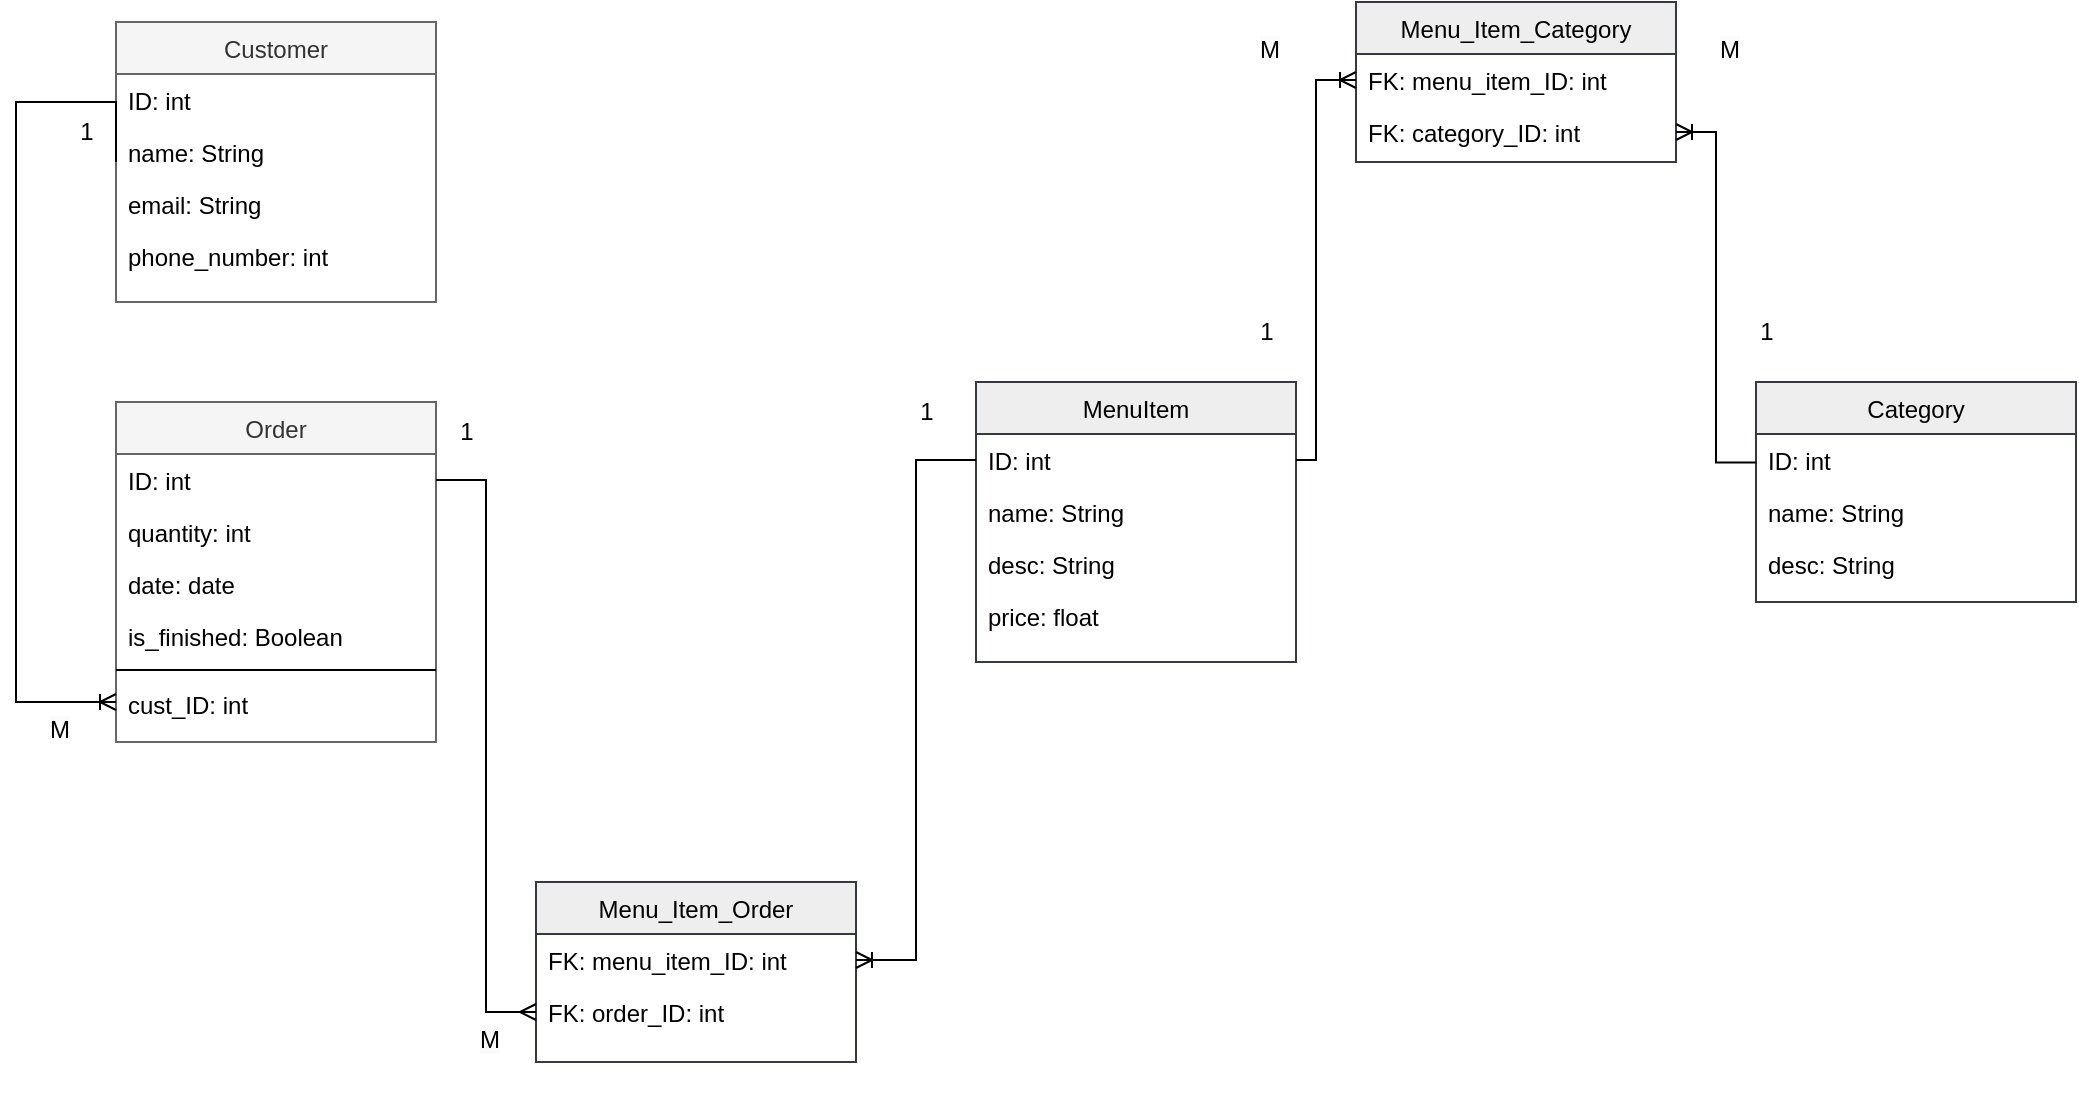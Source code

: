 <mxfile version="24.4.8" type="device" pages="2">
  <diagram id="C5RBs43oDa-KdzZeNtuy" name="Page-1">
    <mxGraphModel dx="1400" dy="788" grid="1" gridSize="10" guides="1" tooltips="1" connect="1" arrows="1" fold="1" page="1" pageScale="1" pageWidth="827" pageHeight="1169" math="0" shadow="0">
      <root>
        <mxCell id="WIyWlLk6GJQsqaUBKTNV-0" />
        <mxCell id="WIyWlLk6GJQsqaUBKTNV-1" parent="WIyWlLk6GJQsqaUBKTNV-0" />
        <mxCell id="zkfFHV4jXpPFQw0GAbJ--17" value="Customer" style="swimlane;fontStyle=0;align=center;verticalAlign=top;childLayout=stackLayout;horizontal=1;startSize=26;horizontalStack=0;resizeParent=1;resizeLast=0;collapsible=1;marginBottom=0;rounded=0;shadow=0;strokeWidth=1;fillColor=#f5f5f5;strokeColor=#666666;fontColor=#333333;" parent="WIyWlLk6GJQsqaUBKTNV-1" vertex="1">
          <mxGeometry x="120" y="90" width="160" height="140" as="geometry">
            <mxRectangle x="550" y="140" width="160" height="26" as="alternateBounds" />
          </mxGeometry>
        </mxCell>
        <mxCell id="zkfFHV4jXpPFQw0GAbJ--18" value="ID: int" style="text;align=left;verticalAlign=top;spacingLeft=4;spacingRight=4;overflow=hidden;rotatable=0;points=[[0,0.5],[1,0.5]];portConstraint=eastwest;" parent="zkfFHV4jXpPFQw0GAbJ--17" vertex="1">
          <mxGeometry y="26" width="160" height="26" as="geometry" />
        </mxCell>
        <mxCell id="zkfFHV4jXpPFQw0GAbJ--19" value="name: String" style="text;align=left;verticalAlign=top;spacingLeft=4;spacingRight=4;overflow=hidden;rotatable=0;points=[[0,0.5],[1,0.5]];portConstraint=eastwest;rounded=0;shadow=0;html=0;" parent="zkfFHV4jXpPFQw0GAbJ--17" vertex="1">
          <mxGeometry y="52" width="160" height="26" as="geometry" />
        </mxCell>
        <mxCell id="zkfFHV4jXpPFQw0GAbJ--20" value="email: String" style="text;align=left;verticalAlign=top;spacingLeft=4;spacingRight=4;overflow=hidden;rotatable=0;points=[[0,0.5],[1,0.5]];portConstraint=eastwest;rounded=0;shadow=0;html=0;" parent="zkfFHV4jXpPFQw0GAbJ--17" vertex="1">
          <mxGeometry y="78" width="160" height="26" as="geometry" />
        </mxCell>
        <mxCell id="zkfFHV4jXpPFQw0GAbJ--21" value="phone_number: int" style="text;align=left;verticalAlign=top;spacingLeft=4;spacingRight=4;overflow=hidden;rotatable=0;points=[[0,0.5],[1,0.5]];portConstraint=eastwest;rounded=0;shadow=0;html=0;" parent="zkfFHV4jXpPFQw0GAbJ--17" vertex="1">
          <mxGeometry y="104" width="160" height="26" as="geometry" />
        </mxCell>
        <mxCell id="RL4RybSdugSyCYO0kB_X-15" value="MenuItem" style="swimlane;fontStyle=0;align=center;verticalAlign=top;childLayout=stackLayout;horizontal=1;startSize=26;horizontalStack=0;resizeParent=1;resizeLast=0;collapsible=1;marginBottom=0;rounded=0;shadow=0;strokeWidth=1;fillColor=#eeeeee;strokeColor=#36393d;" parent="WIyWlLk6GJQsqaUBKTNV-1" vertex="1">
          <mxGeometry x="550" y="270" width="160" height="140" as="geometry">
            <mxRectangle x="130" y="380" width="160" height="26" as="alternateBounds" />
          </mxGeometry>
        </mxCell>
        <mxCell id="RL4RybSdugSyCYO0kB_X-16" value="ID: int" style="text;align=left;verticalAlign=top;spacingLeft=4;spacingRight=4;overflow=hidden;rotatable=0;points=[[0,0.5],[1,0.5]];portConstraint=eastwest;" parent="RL4RybSdugSyCYO0kB_X-15" vertex="1">
          <mxGeometry y="26" width="160" height="26" as="geometry" />
        </mxCell>
        <mxCell id="RL4RybSdugSyCYO0kB_X-17" value="name: String" style="text;align=left;verticalAlign=top;spacingLeft=4;spacingRight=4;overflow=hidden;rotatable=0;points=[[0,0.5],[1,0.5]];portConstraint=eastwest;rounded=0;shadow=0;html=0;" parent="RL4RybSdugSyCYO0kB_X-15" vertex="1">
          <mxGeometry y="52" width="160" height="26" as="geometry" />
        </mxCell>
        <mxCell id="RL4RybSdugSyCYO0kB_X-32" value="desc: String" style="text;align=left;verticalAlign=top;spacingLeft=4;spacingRight=4;overflow=hidden;rotatable=0;points=[[0,0.5],[1,0.5]];portConstraint=eastwest;rounded=0;shadow=0;html=0;" parent="RL4RybSdugSyCYO0kB_X-15" vertex="1">
          <mxGeometry y="78" width="160" height="26" as="geometry" />
        </mxCell>
        <mxCell id="RL4RybSdugSyCYO0kB_X-33" value="price: float" style="text;align=left;verticalAlign=top;spacingLeft=4;spacingRight=4;overflow=hidden;rotatable=0;points=[[0,0.5],[1,0.5]];portConstraint=eastwest;rounded=0;shadow=0;html=0;" parent="RL4RybSdugSyCYO0kB_X-15" vertex="1">
          <mxGeometry y="104" width="160" height="26" as="geometry" />
        </mxCell>
        <mxCell id="RL4RybSdugSyCYO0kB_X-22" value="Order" style="swimlane;fontStyle=0;align=center;verticalAlign=top;childLayout=stackLayout;horizontal=1;startSize=26;horizontalStack=0;resizeParent=1;resizeLast=0;collapsible=1;marginBottom=0;rounded=0;shadow=0;strokeWidth=1;fillColor=#f5f5f5;fontColor=#333333;strokeColor=#666666;" parent="WIyWlLk6GJQsqaUBKTNV-1" vertex="1">
          <mxGeometry x="120" y="280" width="160" height="170" as="geometry">
            <mxRectangle x="550" y="140" width="160" height="26" as="alternateBounds" />
          </mxGeometry>
        </mxCell>
        <mxCell id="RL4RybSdugSyCYO0kB_X-23" value="ID: int" style="text;align=left;verticalAlign=top;spacingLeft=4;spacingRight=4;overflow=hidden;rotatable=0;points=[[0,0.5],[1,0.5]];portConstraint=eastwest;" parent="RL4RybSdugSyCYO0kB_X-22" vertex="1">
          <mxGeometry y="26" width="160" height="26" as="geometry" />
        </mxCell>
        <mxCell id="RL4RybSdugSyCYO0kB_X-44" value="quantity: int" style="text;align=left;verticalAlign=top;spacingLeft=4;spacingRight=4;overflow=hidden;rotatable=0;points=[[0,0.5],[1,0.5]];portConstraint=eastwest;" parent="RL4RybSdugSyCYO0kB_X-22" vertex="1">
          <mxGeometry y="52" width="160" height="26" as="geometry" />
        </mxCell>
        <mxCell id="-bPI9LEjj70cAp-UYaFY-1" value="date: date" style="text;align=left;verticalAlign=top;spacingLeft=4;spacingRight=4;overflow=hidden;rotatable=0;points=[[0,0.5],[1,0.5]];portConstraint=eastwest;" parent="RL4RybSdugSyCYO0kB_X-22" vertex="1">
          <mxGeometry y="78" width="160" height="26" as="geometry" />
        </mxCell>
        <mxCell id="-bPI9LEjj70cAp-UYaFY-5" value="is_finished: Boolean" style="text;align=left;verticalAlign=top;spacingLeft=4;spacingRight=4;overflow=hidden;rotatable=0;points=[[0,0.5],[1,0.5]];portConstraint=eastwest;" parent="RL4RybSdugSyCYO0kB_X-22" vertex="1">
          <mxGeometry y="104" width="160" height="26" as="geometry" />
        </mxCell>
        <mxCell id="RL4RybSdugSyCYO0kB_X-42" value="" style="line;html=1;strokeWidth=1;align=left;verticalAlign=middle;spacingTop=-1;spacingLeft=3;spacingRight=3;rotatable=0;labelPosition=right;points=[];portConstraint=eastwest;" parent="RL4RybSdugSyCYO0kB_X-22" vertex="1">
          <mxGeometry y="130" width="160" height="8" as="geometry" />
        </mxCell>
        <mxCell id="RL4RybSdugSyCYO0kB_X-25" value="cust_ID: int" style="text;align=left;verticalAlign=top;spacingLeft=4;spacingRight=4;overflow=hidden;rotatable=0;points=[[0,0.5],[1,0.5]];portConstraint=eastwest;rounded=0;shadow=0;html=0;" parent="RL4RybSdugSyCYO0kB_X-22" vertex="1">
          <mxGeometry y="138" width="160" height="26" as="geometry" />
        </mxCell>
        <mxCell id="RL4RybSdugSyCYO0kB_X-56" value="1" style="text;html=1;align=center;verticalAlign=middle;resizable=0;points=[];autosize=1;strokeColor=none;fillColor=none;" parent="WIyWlLk6GJQsqaUBKTNV-1" vertex="1">
          <mxGeometry x="90" y="130" width="30" height="30" as="geometry" />
        </mxCell>
        <mxCell id="RL4RybSdugSyCYO0kB_X-58" value="&lt;span style=&quot;color: rgb(0, 0, 0); font-family: Helvetica; font-size: 12px; font-style: normal; font-variant-ligatures: normal; font-variant-caps: normal; font-weight: 400; letter-spacing: normal; orphans: 2; text-align: center; text-indent: 0px; text-transform: none; widows: 2; word-spacing: 0px; -webkit-text-stroke-width: 0px; white-space: nowrap; background-color: rgb(251, 251, 251); text-decoration-thickness: initial; text-decoration-style: initial; text-decoration-color: initial; display: inline !important; float: none;&quot;&gt;M&lt;/span&gt;" style="text;whiteSpace=wrap;html=1;" parent="WIyWlLk6GJQsqaUBKTNV-1" vertex="1">
          <mxGeometry x="85" y="430" width="40" height="40" as="geometry" />
        </mxCell>
        <mxCell id="pQLkxSCBbdGmxEGXtVoq-0" value="Category" style="swimlane;fontStyle=0;align=center;verticalAlign=top;childLayout=stackLayout;horizontal=1;startSize=26;horizontalStack=0;resizeParent=1;resizeLast=0;collapsible=1;marginBottom=0;rounded=0;shadow=0;strokeWidth=1;fillColor=#eeeeee;strokeColor=#36393d;" vertex="1" parent="WIyWlLk6GJQsqaUBKTNV-1">
          <mxGeometry x="940" y="270" width="160" height="110" as="geometry">
            <mxRectangle x="130" y="380" width="160" height="26" as="alternateBounds" />
          </mxGeometry>
        </mxCell>
        <mxCell id="pQLkxSCBbdGmxEGXtVoq-1" value="ID: int" style="text;align=left;verticalAlign=top;spacingLeft=4;spacingRight=4;overflow=hidden;rotatable=0;points=[[0,0.5],[1,0.5]];portConstraint=eastwest;" vertex="1" parent="pQLkxSCBbdGmxEGXtVoq-0">
          <mxGeometry y="26" width="160" height="26" as="geometry" />
        </mxCell>
        <mxCell id="pQLkxSCBbdGmxEGXtVoq-2" value="name: String" style="text;align=left;verticalAlign=top;spacingLeft=4;spacingRight=4;overflow=hidden;rotatable=0;points=[[0,0.5],[1,0.5]];portConstraint=eastwest;rounded=0;shadow=0;html=0;" vertex="1" parent="pQLkxSCBbdGmxEGXtVoq-0">
          <mxGeometry y="52" width="160" height="26" as="geometry" />
        </mxCell>
        <mxCell id="pQLkxSCBbdGmxEGXtVoq-3" value="desc: String" style="text;align=left;verticalAlign=top;spacingLeft=4;spacingRight=4;overflow=hidden;rotatable=0;points=[[0,0.5],[1,0.5]];portConstraint=eastwest;rounded=0;shadow=0;html=0;" vertex="1" parent="pQLkxSCBbdGmxEGXtVoq-0">
          <mxGeometry y="78" width="160" height="26" as="geometry" />
        </mxCell>
        <mxCell id="SJCUITV0eB5vH6JiQywG-0" value="Menu_Item_Category" style="swimlane;fontStyle=0;align=center;verticalAlign=top;childLayout=stackLayout;horizontal=1;startSize=26;horizontalStack=0;resizeParent=1;resizeLast=0;collapsible=1;marginBottom=0;rounded=0;shadow=0;strokeWidth=1;fillColor=#eeeeee;strokeColor=#36393d;" vertex="1" parent="WIyWlLk6GJQsqaUBKTNV-1">
          <mxGeometry x="740" y="80" width="160" height="80" as="geometry">
            <mxRectangle x="130" y="380" width="160" height="26" as="alternateBounds" />
          </mxGeometry>
        </mxCell>
        <mxCell id="SJCUITV0eB5vH6JiQywG-1" value="FK: menu_item_ID: int" style="text;align=left;verticalAlign=top;spacingLeft=4;spacingRight=4;overflow=hidden;rotatable=0;points=[[0,0.5],[1,0.5]];portConstraint=eastwest;" vertex="1" parent="SJCUITV0eB5vH6JiQywG-0">
          <mxGeometry y="26" width="160" height="26" as="geometry" />
        </mxCell>
        <mxCell id="SJCUITV0eB5vH6JiQywG-2" value="FK: category_ID: int" style="text;align=left;verticalAlign=top;spacingLeft=4;spacingRight=4;overflow=hidden;rotatable=0;points=[[0,0.5],[1,0.5]];portConstraint=eastwest;rounded=0;shadow=0;html=0;" vertex="1" parent="SJCUITV0eB5vH6JiQywG-0">
          <mxGeometry y="52" width="160" height="26" as="geometry" />
        </mxCell>
        <mxCell id="Oh7eMNCwjrtl40bPbsx7-0" value="Menu_Item_Order" style="swimlane;fontStyle=0;align=center;verticalAlign=top;childLayout=stackLayout;horizontal=1;startSize=26;horizontalStack=0;resizeParent=1;resizeLast=0;collapsible=1;marginBottom=0;rounded=0;shadow=0;strokeWidth=1;fillColor=#eeeeee;strokeColor=#36393d;" vertex="1" parent="WIyWlLk6GJQsqaUBKTNV-1">
          <mxGeometry x="330" y="520" width="160" height="90" as="geometry">
            <mxRectangle x="130" y="380" width="160" height="26" as="alternateBounds" />
          </mxGeometry>
        </mxCell>
        <mxCell id="Oh7eMNCwjrtl40bPbsx7-1" value="FK: menu_item_ID: int" style="text;align=left;verticalAlign=top;spacingLeft=4;spacingRight=4;overflow=hidden;rotatable=0;points=[[0,0.5],[1,0.5]];portConstraint=eastwest;" vertex="1" parent="Oh7eMNCwjrtl40bPbsx7-0">
          <mxGeometry y="26" width="160" height="26" as="geometry" />
        </mxCell>
        <mxCell id="Oh7eMNCwjrtl40bPbsx7-2" value="FK: order_ID: int" style="text;align=left;verticalAlign=top;spacingLeft=4;spacingRight=4;overflow=hidden;rotatable=0;points=[[0,0.5],[1,0.5]];portConstraint=eastwest;rounded=0;shadow=0;html=0;" vertex="1" parent="Oh7eMNCwjrtl40bPbsx7-0">
          <mxGeometry y="52" width="160" height="26" as="geometry" />
        </mxCell>
        <mxCell id="Oh7eMNCwjrtl40bPbsx7-7" value="" style="fontSize=12;html=1;endArrow=ERoneToMany;rounded=0;exitX=1;exitY=1;exitDx=0;exitDy=0;exitPerimeter=0;edgeStyle=orthogonalEdgeStyle;" edge="1" parent="WIyWlLk6GJQsqaUBKTNV-1" source="RL4RybSdugSyCYO0kB_X-56">
          <mxGeometry width="100" height="100" relative="1" as="geometry">
            <mxPoint x="70.0" y="128.2" as="sourcePoint" />
            <mxPoint x="120" y="430" as="targetPoint" />
            <Array as="points">
              <mxPoint x="120" y="130" />
              <mxPoint x="70" y="130" />
              <mxPoint x="70" y="430" />
              <mxPoint x="119" y="430" />
            </Array>
          </mxGeometry>
        </mxCell>
        <mxCell id="Oh7eMNCwjrtl40bPbsx7-10" value="" style="fontSize=12;html=1;endArrow=ERoneToMany;rounded=0;entryX=1;entryY=0.5;entryDx=0;entryDy=0;edgeStyle=orthogonalEdgeStyle;exitX=0.001;exitY=0.55;exitDx=0;exitDy=0;exitPerimeter=0;" edge="1" parent="WIyWlLk6GJQsqaUBKTNV-1" source="pQLkxSCBbdGmxEGXtVoq-1" target="SJCUITV0eB5vH6JiQywG-2">
          <mxGeometry width="100" height="100" relative="1" as="geometry">
            <mxPoint x="930" y="330" as="sourcePoint" />
            <mxPoint x="670" y="320" as="targetPoint" />
            <Array as="points">
              <mxPoint x="920" y="310" />
              <mxPoint x="920" y="145" />
            </Array>
          </mxGeometry>
        </mxCell>
        <mxCell id="Oh7eMNCwjrtl40bPbsx7-12" value="" style="fontSize=12;html=1;endArrow=ERoneToMany;rounded=0;entryX=1;entryY=0.5;entryDx=0;entryDy=0;edgeStyle=orthogonalEdgeStyle;exitX=0;exitY=0.5;exitDx=0;exitDy=0;" edge="1" parent="WIyWlLk6GJQsqaUBKTNV-1" source="RL4RybSdugSyCYO0kB_X-16" target="Oh7eMNCwjrtl40bPbsx7-1">
          <mxGeometry width="100" height="100" relative="1" as="geometry">
            <mxPoint x="640" y="580" as="sourcePoint" />
            <mxPoint x="770" y="470" as="targetPoint" />
            <Array as="points">
              <mxPoint x="520" y="309" />
              <mxPoint x="520" y="559" />
            </Array>
          </mxGeometry>
        </mxCell>
        <mxCell id="Oh7eMNCwjrtl40bPbsx7-11" value="" style="fontSize=12;html=1;endArrow=ERoneToMany;rounded=0;entryX=0;entryY=0.5;entryDx=0;entryDy=0;exitX=1;exitY=0.5;exitDx=0;exitDy=0;edgeStyle=orthogonalEdgeStyle;" edge="1" parent="WIyWlLk6GJQsqaUBKTNV-1" source="RL4RybSdugSyCYO0kB_X-16" target="SJCUITV0eB5vH6JiQywG-1">
          <mxGeometry width="100" height="100" relative="1" as="geometry">
            <mxPoint x="636" y="270" as="sourcePoint" />
            <mxPoint x="630" y="170" as="targetPoint" />
            <Array as="points">
              <mxPoint x="720" y="309" />
              <mxPoint x="720" y="119" />
            </Array>
          </mxGeometry>
        </mxCell>
        <mxCell id="Oh7eMNCwjrtl40bPbsx7-13" value="1" style="text;html=1;align=center;verticalAlign=middle;resizable=0;points=[];autosize=1;strokeColor=none;fillColor=none;" vertex="1" parent="WIyWlLk6GJQsqaUBKTNV-1">
          <mxGeometry x="510" y="270" width="30" height="30" as="geometry" />
        </mxCell>
        <mxCell id="Oh7eMNCwjrtl40bPbsx7-14" value="1" style="text;html=1;align=center;verticalAlign=middle;resizable=0;points=[];autosize=1;strokeColor=none;fillColor=none;" vertex="1" parent="WIyWlLk6GJQsqaUBKTNV-1">
          <mxGeometry x="680" y="230" width="30" height="30" as="geometry" />
        </mxCell>
        <mxCell id="Oh7eMNCwjrtl40bPbsx7-15" value="1" style="text;html=1;align=center;verticalAlign=middle;resizable=0;points=[];autosize=1;strokeColor=none;fillColor=none;" vertex="1" parent="WIyWlLk6GJQsqaUBKTNV-1">
          <mxGeometry x="930" y="230" width="30" height="30" as="geometry" />
        </mxCell>
        <mxCell id="Oh7eMNCwjrtl40bPbsx7-16" value="" style="edgeStyle=orthogonalEdgeStyle;fontSize=12;html=1;endArrow=ERmany;rounded=0;exitX=1;exitY=0.5;exitDx=0;exitDy=0;entryX=0;entryY=0.5;entryDx=0;entryDy=0;" edge="1" parent="WIyWlLk6GJQsqaUBKTNV-1" source="RL4RybSdugSyCYO0kB_X-23" target="Oh7eMNCwjrtl40bPbsx7-2">
          <mxGeometry width="100" height="100" relative="1" as="geometry">
            <mxPoint x="540" y="440" as="sourcePoint" />
            <mxPoint x="640" y="340" as="targetPoint" />
          </mxGeometry>
        </mxCell>
        <mxCell id="Oh7eMNCwjrtl40bPbsx7-17" value="1" style="text;html=1;align=center;verticalAlign=middle;resizable=0;points=[];autosize=1;strokeColor=none;fillColor=none;" vertex="1" parent="WIyWlLk6GJQsqaUBKTNV-1">
          <mxGeometry x="280" y="280" width="30" height="30" as="geometry" />
        </mxCell>
        <mxCell id="Oh7eMNCwjrtl40bPbsx7-18" value="&lt;span style=&quot;color: rgb(0, 0, 0); font-family: Helvetica; font-size: 12px; font-style: normal; font-variant-ligatures: normal; font-variant-caps: normal; font-weight: 400; letter-spacing: normal; orphans: 2; text-align: center; text-indent: 0px; text-transform: none; widows: 2; word-spacing: 0px; -webkit-text-stroke-width: 0px; white-space: nowrap; background-color: rgb(251, 251, 251); text-decoration-thickness: initial; text-decoration-style: initial; text-decoration-color: initial; display: inline !important; float: none;&quot;&gt;M&lt;/span&gt;" style="text;whiteSpace=wrap;html=1;" vertex="1" parent="WIyWlLk6GJQsqaUBKTNV-1">
          <mxGeometry x="300" y="585" width="40" height="40" as="geometry" />
        </mxCell>
        <mxCell id="Oh7eMNCwjrtl40bPbsx7-19" value="&lt;span style=&quot;color: rgb(0, 0, 0); font-family: Helvetica; font-size: 12px; font-style: normal; font-variant-ligatures: normal; font-variant-caps: normal; font-weight: 400; letter-spacing: normal; orphans: 2; text-align: center; text-indent: 0px; text-transform: none; widows: 2; word-spacing: 0px; -webkit-text-stroke-width: 0px; white-space: nowrap; background-color: rgb(251, 251, 251); text-decoration-thickness: initial; text-decoration-style: initial; text-decoration-color: initial; display: inline !important; float: none;&quot;&gt;M&lt;/span&gt;" style="text;whiteSpace=wrap;html=1;" vertex="1" parent="WIyWlLk6GJQsqaUBKTNV-1">
          <mxGeometry x="690" y="90" width="40" height="40" as="geometry" />
        </mxCell>
        <mxCell id="Oh7eMNCwjrtl40bPbsx7-20" value="&lt;span style=&quot;color: rgb(0, 0, 0); font-family: Helvetica; font-size: 12px; font-style: normal; font-variant-ligatures: normal; font-variant-caps: normal; font-weight: 400; letter-spacing: normal; orphans: 2; text-align: center; text-indent: 0px; text-transform: none; widows: 2; word-spacing: 0px; -webkit-text-stroke-width: 0px; white-space: nowrap; background-color: rgb(251, 251, 251); text-decoration-thickness: initial; text-decoration-style: initial; text-decoration-color: initial; display: inline !important; float: none;&quot;&gt;M&lt;/span&gt;" style="text;whiteSpace=wrap;html=1;" vertex="1" parent="WIyWlLk6GJQsqaUBKTNV-1">
          <mxGeometry x="920" y="90" width="40" height="40" as="geometry" />
        </mxCell>
      </root>
    </mxGraphModel>
  </diagram>
  <diagram id="lFHw0FQUs-VnWi4zNbXp" name="Seite-2">
    <mxGraphModel dx="1750" dy="985" grid="1" gridSize="10" guides="1" tooltips="1" connect="1" arrows="1" fold="1" page="1" pageScale="1" pageWidth="827" pageHeight="1169" math="0" shadow="0">
      <root>
        <mxCell id="0" />
        <mxCell id="1" parent="0" />
        <mxCell id="k-JvQXPbxUuuyM_VN01g-1" value="Customer" style="html=1;whiteSpace=wrap;" parent="1" vertex="1">
          <mxGeometry x="136" y="130" width="110" height="50" as="geometry" />
        </mxCell>
        <mxCell id="k-JvQXPbxUuuyM_VN01g-2" value="Order" style="html=1;whiteSpace=wrap;" parent="1" vertex="1">
          <mxGeometry x="136" y="250" width="110" height="50" as="geometry" />
        </mxCell>
        <mxCell id="k-JvQXPbxUuuyM_VN01g-3" value="MenuItem" style="html=1;whiteSpace=wrap;" parent="1" vertex="1">
          <mxGeometry x="351" y="250" width="110" height="50" as="geometry" />
        </mxCell>
        <mxCell id="k-JvQXPbxUuuyM_VN01g-6" value="M" style="endArrow=none;endFill=0;html=1;edgeStyle=orthogonalEdgeStyle;align=left;verticalAlign=top;rounded=0;exitX=0.5;exitY=1;exitDx=0;exitDy=0;" parent="1" source="k-JvQXPbxUuuyM_VN01g-1" target="k-JvQXPbxUuuyM_VN01g-2" edge="1">
          <mxGeometry x="0.143" y="-15" relative="1" as="geometry">
            <mxPoint x="406" y="80" as="sourcePoint" />
            <mxPoint x="566" y="80" as="targetPoint" />
            <mxPoint as="offset" />
          </mxGeometry>
        </mxCell>
        <mxCell id="k-JvQXPbxUuuyM_VN01g-7" value="1" style="edgeLabel;resizable=0;html=1;align=left;verticalAlign=bottom;" parent="k-JvQXPbxUuuyM_VN01g-6" connectable="0" vertex="1">
          <mxGeometry x="-1" relative="1" as="geometry">
            <mxPoint x="-11" y="20" as="offset" />
          </mxGeometry>
        </mxCell>
        <mxCell id="vz_xoRRBF9RwZ8hwsxcS-1" value="Category" style="rounded=0;whiteSpace=wrap;html=1;" vertex="1" parent="1">
          <mxGeometry x="570" y="245" width="120" height="60" as="geometry" />
        </mxCell>
        <mxCell id="P22KzUjzeFvhCFtz8pgw-3" value="" style="endArrow=none;html=1;rounded=0;exitX=1;exitY=0.5;exitDx=0;exitDy=0;entryX=0;entryY=0.5;entryDx=0;entryDy=0;" edge="1" parent="1" source="k-JvQXPbxUuuyM_VN01g-3" target="vz_xoRRBF9RwZ8hwsxcS-1">
          <mxGeometry relative="1" as="geometry">
            <mxPoint x="410" y="274.91" as="sourcePoint" />
            <mxPoint x="570" y="274.91" as="targetPoint" />
          </mxGeometry>
        </mxCell>
        <mxCell id="P22KzUjzeFvhCFtz8pgw-4" value="M" style="resizable=0;html=1;whiteSpace=wrap;align=right;verticalAlign=bottom;" connectable="0" vertex="1" parent="P22KzUjzeFvhCFtz8pgw-3">
          <mxGeometry x="1" relative="1" as="geometry" />
        </mxCell>
        <mxCell id="P22KzUjzeFvhCFtz8pgw-5" value="&lt;span style=&quot;color: rgb(0, 0, 0); font-family: Helvetica; font-size: 12px; font-style: normal; font-variant-ligatures: normal; font-variant-caps: normal; font-weight: 400; letter-spacing: normal; orphans: 2; text-align: right; text-indent: 0px; text-transform: none; widows: 2; word-spacing: 0px; -webkit-text-stroke-width: 0px; white-space: nowrap; background-color: rgb(251, 251, 251); text-decoration-thickness: initial; text-decoration-style: initial; text-decoration-color: initial; display: inline !important; float: none;&quot;&gt;M&lt;/span&gt;" style="text;whiteSpace=wrap;html=1;" vertex="1" parent="1">
          <mxGeometry x="461" y="270" width="40" height="40" as="geometry" />
        </mxCell>
        <mxCell id="P22KzUjzeFvhCFtz8pgw-6" value="" style="endArrow=none;html=1;rounded=0;exitX=1;exitY=0.5;exitDx=0;exitDy=0;entryX=-0.004;entryY=0.495;entryDx=0;entryDy=0;entryPerimeter=0;" edge="1" parent="1" target="k-JvQXPbxUuuyM_VN01g-3">
          <mxGeometry relative="1" as="geometry">
            <mxPoint x="246" y="274.86" as="sourcePoint" />
            <mxPoint x="350" y="275" as="targetPoint" />
          </mxGeometry>
        </mxCell>
        <mxCell id="P22KzUjzeFvhCFtz8pgw-7" value="M" style="resizable=0;html=1;whiteSpace=wrap;align=right;verticalAlign=bottom;" connectable="0" vertex="1" parent="P22KzUjzeFvhCFtz8pgw-6">
          <mxGeometry x="1" relative="1" as="geometry" />
        </mxCell>
        <mxCell id="P22KzUjzeFvhCFtz8pgw-8" value="&lt;span style=&quot;color: rgb(0, 0, 0); font-family: Helvetica; font-size: 12px; font-style: normal; font-variant-ligatures: normal; font-variant-caps: normal; font-weight: 400; letter-spacing: normal; orphans: 2; text-align: right; text-indent: 0px; text-transform: none; widows: 2; word-spacing: 0px; -webkit-text-stroke-width: 0px; white-space: nowrap; background-color: rgb(251, 251, 251); text-decoration-thickness: initial; text-decoration-style: initial; text-decoration-color: initial; display: inline !important; float: none;&quot;&gt;M&lt;/span&gt;" style="text;whiteSpace=wrap;html=1;" vertex="1" parent="1">
          <mxGeometry x="246" y="270" width="40" height="40" as="geometry" />
        </mxCell>
      </root>
    </mxGraphModel>
  </diagram>
</mxfile>
